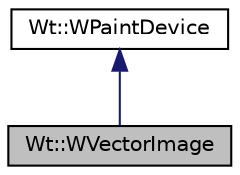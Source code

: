 digraph "Wt::WVectorImage"
{
 // LATEX_PDF_SIZE
  edge [fontname="Helvetica",fontsize="10",labelfontname="Helvetica",labelfontsize="10"];
  node [fontname="Helvetica",fontsize="10",shape=record];
  Node1 [label="Wt::WVectorImage",height=0.2,width=0.4,color="black", fillcolor="grey75", style="filled", fontcolor="black",tooltip="An abstract paint device for rendering using native vector graphics."];
  Node2 -> Node1 [dir="back",color="midnightblue",fontsize="10",style="solid"];
  Node2 [label="Wt::WPaintDevice",height=0.2,width=0.4,color="black", fillcolor="white", style="filled",URL="$classWt_1_1WPaintDevice.html",tooltip="The abstract base class for a paint device."];
}
